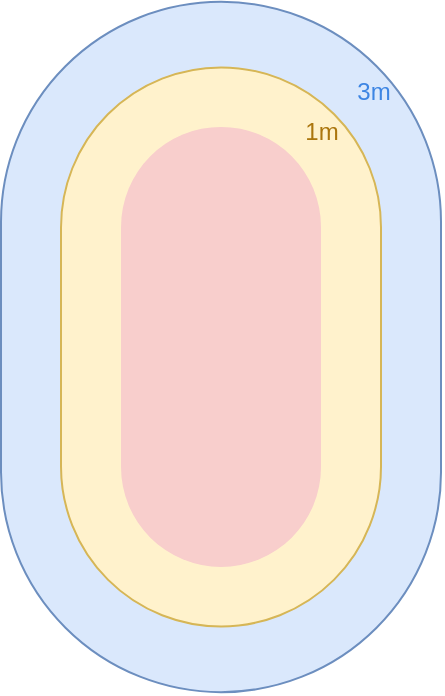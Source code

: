 <mxfile version="14.6.1" type="device"><diagram id="gxDB_CB_TeWApE3w2km5" name="Page-1"><mxGraphModel dx="724" dy="460" grid="1" gridSize="10" guides="1" tooltips="1" connect="1" arrows="1" fold="1" page="1" pageScale="1" pageWidth="827" pageHeight="1169" math="0" shadow="0"><root><mxCell id="0"/><mxCell id="1" parent="0"/><mxCell id="U6qlP90CRapcyQzHnVko-6" value="" style="rounded=1;whiteSpace=wrap;html=1;fillColor=#dae8fc;arcSize=50;rotation=90;strokeWidth=1;strokeColor=#6c8ebf;" parent="1" vertex="1"><mxGeometry x="234.91" y="417.47" width="345.19" height="220" as="geometry"/></mxCell><mxCell id="U6qlP90CRapcyQzHnVko-5" value="" style="rounded=1;whiteSpace=wrap;html=1;fillColor=#fff2cc;arcSize=50;rotation=90;strokeWidth=1;strokeColor=#d6b656;" parent="1" vertex="1"><mxGeometry x="267.735" y="447.47" width="279.54" height="160" as="geometry"/></mxCell><mxCell id="U6qlP90CRapcyQzHnVko-4" value="" style="rounded=1;whiteSpace=wrap;html=1;dashed=1;arcSize=50;rotation=90;fillColor=#f8cecc;strokeColor=none;" parent="1" vertex="1"><mxGeometry x="297.505" y="477.47" width="220" height="100" as="geometry"/></mxCell><mxCell id="4hlPrfEHWw0BIbKjfikb-1" value="3m" style="text;html=1;align=center;verticalAlign=middle;whiteSpace=wrap;rounded=0;fontColor=#3D85E3;" vertex="1" parent="1"><mxGeometry x="464" y="390" width="40" height="20" as="geometry"/></mxCell><mxCell id="4hlPrfEHWw0BIbKjfikb-2" value="1m" style="text;html=1;align=center;verticalAlign=middle;whiteSpace=wrap;rounded=0;fontColor=#AB760E;" vertex="1" parent="1"><mxGeometry x="438" y="410" width="40" height="20" as="geometry"/></mxCell></root></mxGraphModel></diagram></mxfile>